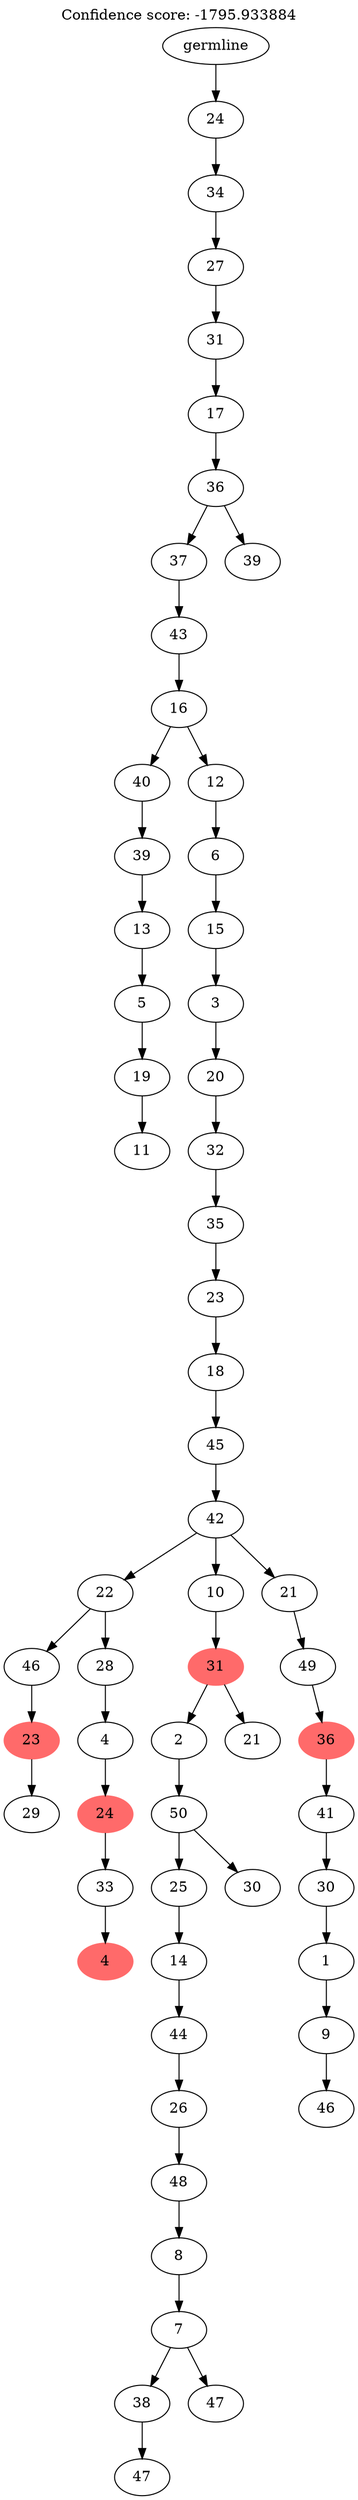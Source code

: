 digraph g {
	"58" -> "59";
	"59" [label="11"];
	"57" -> "58";
	"58" [label="19"];
	"56" -> "57";
	"57" [label="5"];
	"55" -> "56";
	"56" [label="13"];
	"54" -> "55";
	"55" [label="39"];
	"52" -> "53";
	"53" [label="29"];
	"51" -> "52";
	"52" [color=indianred1, style=filled, label="23"];
	"49" -> "50";
	"50" [color=indianred1, style=filled, label="4"];
	"48" -> "49";
	"49" [label="33"];
	"47" -> "48";
	"48" [color=indianred1, style=filled, label="24"];
	"46" -> "47";
	"47" [label="4"];
	"45" -> "46";
	"46" [label="28"];
	"45" -> "51";
	"51" [label="46"];
	"41" -> "42";
	"42" [label="47"];
	"39" -> "40";
	"40" [label="47"];
	"39" -> "41";
	"41" [label="38"];
	"38" -> "39";
	"39" [label="7"];
	"37" -> "38";
	"38" [label="8"];
	"36" -> "37";
	"37" [label="48"];
	"35" -> "36";
	"36" [label="26"];
	"34" -> "35";
	"35" [label="44"];
	"33" -> "34";
	"34" [label="14"];
	"32" -> "33";
	"33" [label="25"];
	"32" -> "43";
	"43" [label="30"];
	"31" -> "32";
	"32" [label="50"];
	"30" -> "31";
	"31" [label="2"];
	"30" -> "44";
	"44" [label="21"];
	"29" -> "30";
	"30" [color=indianred1, style=filled, label="31"];
	"27" -> "28";
	"28" [label="46"];
	"26" -> "27";
	"27" [label="9"];
	"25" -> "26";
	"26" [label="1"];
	"24" -> "25";
	"25" [label="30"];
	"23" -> "24";
	"24" [label="41"];
	"22" -> "23";
	"23" [color=indianred1, style=filled, label="36"];
	"21" -> "22";
	"22" [label="49"];
	"20" -> "21";
	"21" [label="21"];
	"20" -> "29";
	"29" [label="10"];
	"20" -> "45";
	"45" [label="22"];
	"19" -> "20";
	"20" [label="42"];
	"18" -> "19";
	"19" [label="45"];
	"17" -> "18";
	"18" [label="18"];
	"16" -> "17";
	"17" [label="23"];
	"15" -> "16";
	"16" [label="35"];
	"14" -> "15";
	"15" [label="32"];
	"13" -> "14";
	"14" [label="20"];
	"12" -> "13";
	"13" [label="3"];
	"11" -> "12";
	"12" [label="15"];
	"10" -> "11";
	"11" [label="6"];
	"9" -> "10";
	"10" [label="12"];
	"9" -> "54";
	"54" [label="40"];
	"8" -> "9";
	"9" [label="16"];
	"7" -> "8";
	"8" [label="43"];
	"6" -> "7";
	"7" [label="37"];
	"6" -> "60";
	"60" [label="39"];
	"5" -> "6";
	"6" [label="36"];
	"4" -> "5";
	"5" [label="17"];
	"3" -> "4";
	"4" [label="31"];
	"2" -> "3";
	"3" [label="27"];
	"1" -> "2";
	"2" [label="34"];
	"0" -> "1";
	"1" [label="24"];
	"0" [label="germline"];
	labelloc="t";
	label="Confidence score: -1795.933884";
}
